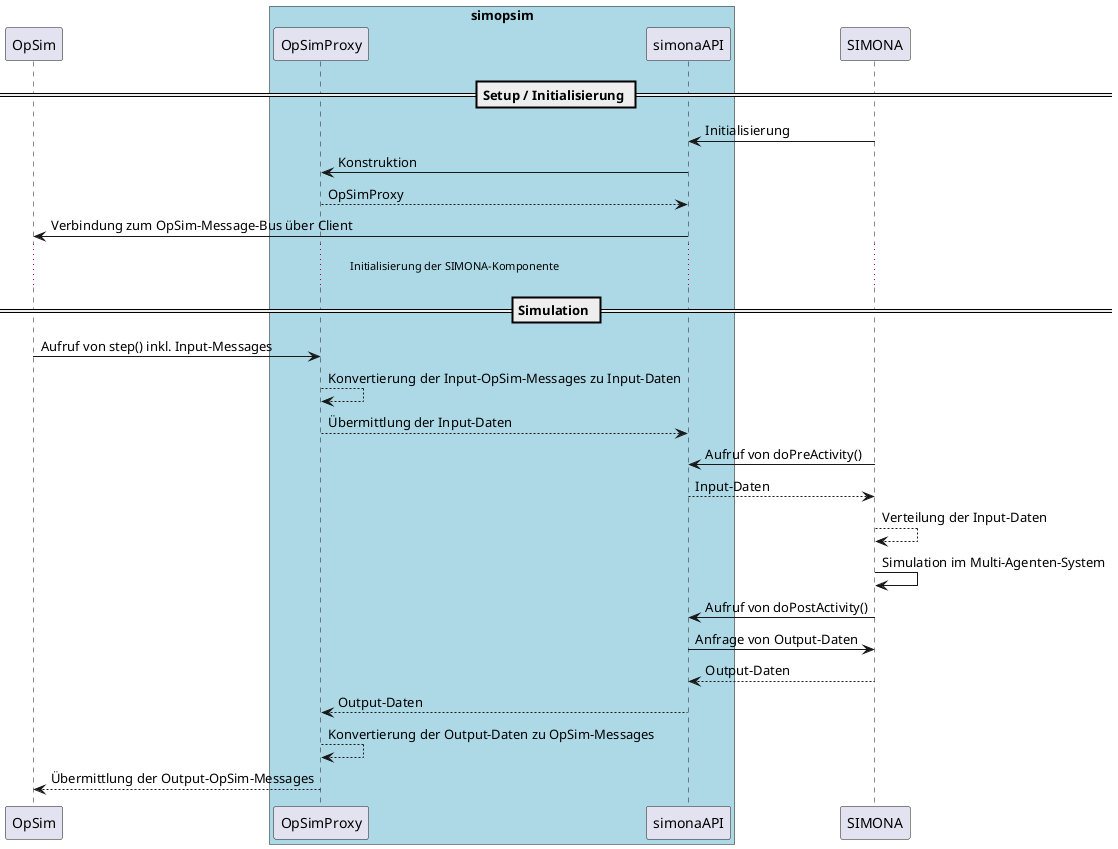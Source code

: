 @startuml

participant OpSim
box "simopsim" #LightBlue
participant OpSimProxy
participant simonaAPI
end box
participant SIMONA

== Setup / Initialisierung ==

SIMONA -> simonaAPI: Initialisierung
simonaAPI -> OpSimProxy: Konstruktion
OpSimProxy --> simonaAPI: OpSimProxy
simonaAPI -> OpSim: Verbindung zum OpSim-Message-Bus über Client

... Initialisierung der SIMONA-Komponente ...


== Simulation ==

OpSim -> OpSimProxy: Aufruf von step() inkl. Input-Messages
OpSimProxy --> OpSimProxy: Konvertierung der Input-OpSim-Messages zu Input-Daten
OpSimProxy --> simonaAPI: Übermittlung der Input-Daten
SIMONA -> simonaAPI: Aufruf von doPreActivity()
simonaAPI --> SIMONA: Input-Daten
SIMONA --> SIMONA: Verteilung der Input-Daten
SIMONA -> SIMONA: Simulation im Multi-Agenten-System
SIMONA -> simonaAPI: Aufruf von doPostActivity()
simonaAPI -> SIMONA: Anfrage von Output-Daten
SIMONA --> simonaAPI: Output-Daten
simonaAPI --> OpSimProxy: Output-Daten
OpSimProxy --> OpSimProxy: Konvertierung der Output-Daten zu OpSim-Messages
OpSimProxy --> OpSim: Übermittlung der Output-OpSim-Messages

@enduml